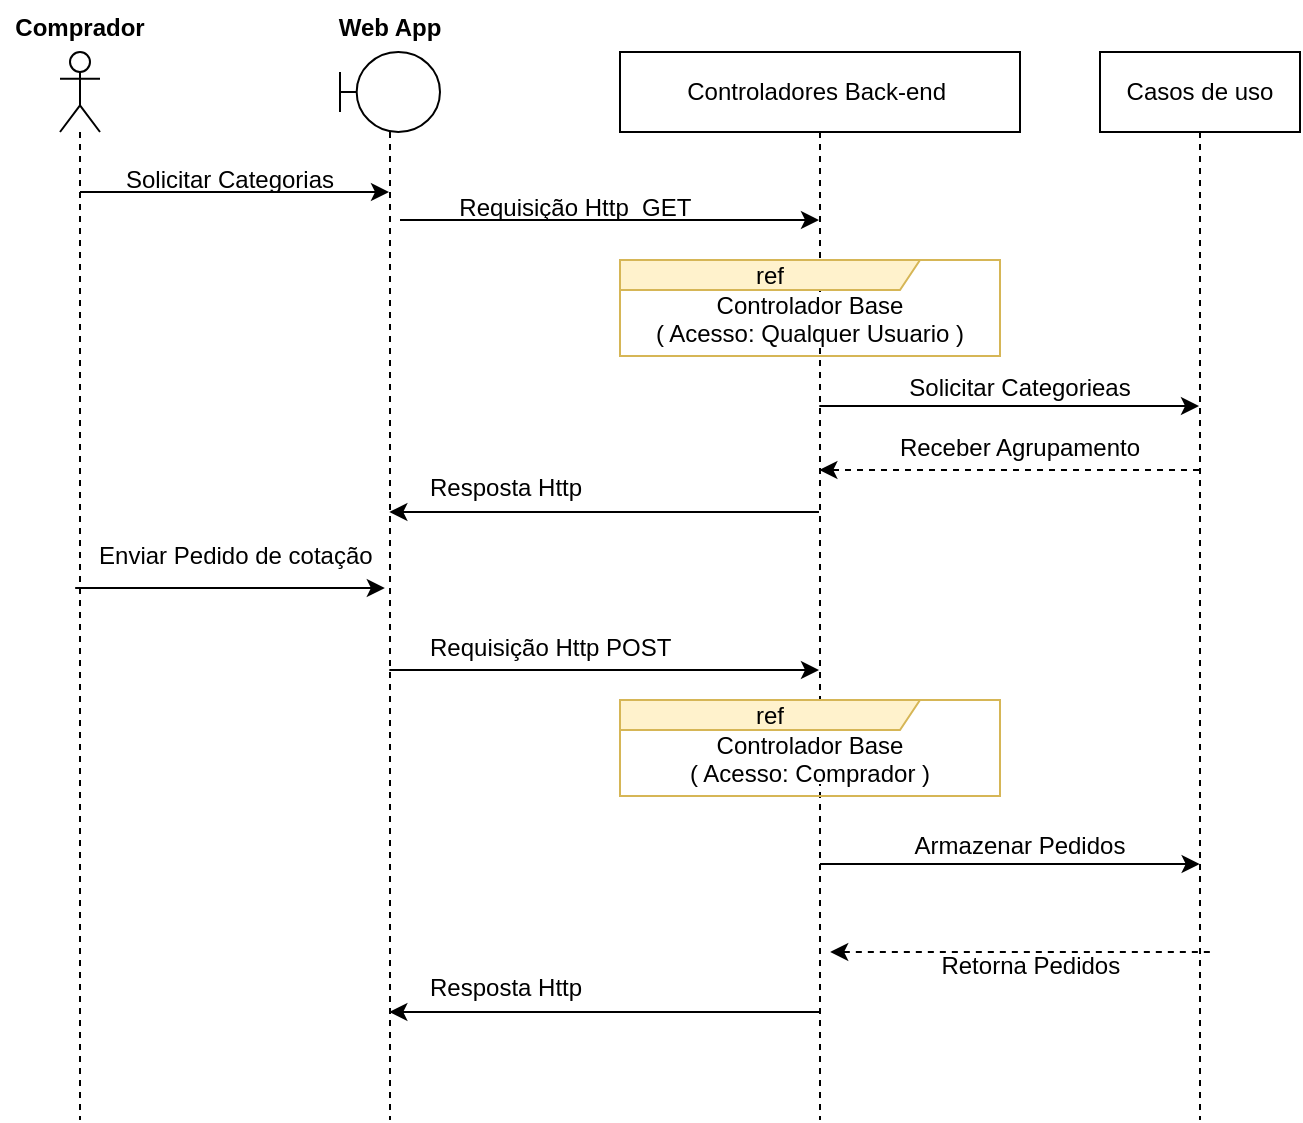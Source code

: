 <mxfile version="15.8.6" type="device"><diagram id="kgpKYQtTHZ0yAKxKKP6v" name="Page-1"><mxGraphModel dx="2080" dy="2732" grid="1" gridSize="10" guides="1" tooltips="1" connect="1" arrows="1" fold="1" page="1" pageScale="1" pageWidth="1100" pageHeight="850" math="0" shadow="0"><root><mxCell id="0"/><mxCell id="1" parent="0"/><mxCell id="GDAytfpY_plbaTPHYDz3-23" style="edgeStyle=orthogonalEdgeStyle;rounded=0;orthogonalLoop=1;jettySize=auto;html=1;" edge="1" parent="1" source="GDAytfpY_plbaTPHYDz3-24" target="GDAytfpY_plbaTPHYDz3-27"><mxGeometry relative="1" as="geometry"><Array as="points"><mxPoint x="160" y="-1544"/><mxPoint x="160" y="-1544"/></Array></mxGeometry></mxCell><mxCell id="GDAytfpY_plbaTPHYDz3-56" style="edgeStyle=orthogonalEdgeStyle;rounded=0;orthogonalLoop=1;jettySize=auto;html=1;" edge="1" parent="1"><mxGeometry relative="1" as="geometry"><mxPoint x="77.587" y="-1346" as="sourcePoint"/><mxPoint x="232.42" y="-1346" as="targetPoint"/><Array as="points"><mxPoint x="157.92" y="-1346"/><mxPoint x="157.92" y="-1346"/></Array></mxGeometry></mxCell><mxCell id="GDAytfpY_plbaTPHYDz3-24" value="" style="shape=umlLifeline;participant=umlActor;perimeter=lifelinePerimeter;whiteSpace=wrap;html=1;container=1;collapsible=0;recursiveResize=0;verticalAlign=top;spacingTop=36;outlineConnect=0;" vertex="1" parent="1"><mxGeometry x="70" y="-1614" width="20" height="534" as="geometry"/></mxCell><mxCell id="GDAytfpY_plbaTPHYDz3-25" style="edgeStyle=orthogonalEdgeStyle;rounded=0;orthogonalLoop=1;jettySize=auto;html=1;" edge="1" parent="1" target="GDAytfpY_plbaTPHYDz3-31"><mxGeometry relative="1" as="geometry"><Array as="points"><mxPoint x="240" y="-1530"/></Array><mxPoint x="240" y="-1530" as="sourcePoint"/><mxPoint x="405.18" y="-1518" as="targetPoint"/></mxGeometry></mxCell><mxCell id="GDAytfpY_plbaTPHYDz3-65" style="edgeStyle=orthogonalEdgeStyle;rounded=0;jumpStyle=gap;jumpSize=25;orthogonalLoop=1;jettySize=auto;html=1;" edge="1" parent="1"><mxGeometry relative="1" as="geometry"><mxPoint x="234.667" y="-1305" as="sourcePoint"/><mxPoint x="449.5" y="-1305" as="targetPoint"/><Array as="points"/></mxGeometry></mxCell><mxCell id="GDAytfpY_plbaTPHYDz3-27" value="" style="shape=umlLifeline;participant=umlBoundary;perimeter=lifelinePerimeter;whiteSpace=wrap;html=1;container=1;collapsible=0;recursiveResize=0;verticalAlign=top;spacingTop=36;outlineConnect=0;" vertex="1" parent="1"><mxGeometry x="210" y="-1614" width="50" height="534" as="geometry"/></mxCell><mxCell id="GDAytfpY_plbaTPHYDz3-28" value="Web App" style="text;align=center;fontStyle=1;verticalAlign=middle;spacingLeft=3;spacingRight=3;strokeColor=none;rotatable=0;points=[[0,0.5],[1,0.5]];portConstraint=eastwest;" vertex="1" parent="1"><mxGeometry x="195" y="-1640" width="80" height="26" as="geometry"/></mxCell><mxCell id="GDAytfpY_plbaTPHYDz3-55" style="edgeStyle=orthogonalEdgeStyle;rounded=0;orthogonalLoop=1;jettySize=auto;html=1;" edge="1" parent="1"><mxGeometry relative="1" as="geometry"><mxPoint x="449.5" y="-1384" as="sourcePoint"/><mxPoint x="234.667" y="-1384" as="targetPoint"/><Array as="points"><mxPoint x="340" y="-1384"/><mxPoint x="340" y="-1384"/></Array></mxGeometry></mxCell><mxCell id="GDAytfpY_plbaTPHYDz3-73" style="edgeStyle=orthogonalEdgeStyle;rounded=0;jumpStyle=gap;jumpSize=25;orthogonalLoop=1;jettySize=auto;html=1;" edge="1" parent="1"><mxGeometry relative="1" as="geometry"><mxPoint x="449.5" y="-1134" as="sourcePoint"/><mxPoint x="234.667" y="-1134" as="targetPoint"/><Array as="points"><mxPoint x="320" y="-1134"/><mxPoint x="320" y="-1134"/></Array></mxGeometry></mxCell><mxCell id="GDAytfpY_plbaTPHYDz3-31" value="Controladores Back-end&amp;nbsp;" style="shape=umlLifeline;perimeter=lifelinePerimeter;whiteSpace=wrap;html=1;container=1;collapsible=0;recursiveResize=0;outlineConnect=0;" vertex="1" parent="1"><mxGeometry x="350" y="-1614" width="200" height="534" as="geometry"/></mxCell><mxCell id="GDAytfpY_plbaTPHYDz3-45" value="ref" style="shape=umlFrame;whiteSpace=wrap;html=1;width=150;height=15;swimlaneFillColor=none;fillColor=#fff2cc;strokeColor=#d6b656;" vertex="1" parent="GDAytfpY_plbaTPHYDz3-31"><mxGeometry y="104" width="190" height="48" as="geometry"/></mxCell><mxCell id="GDAytfpY_plbaTPHYDz3-57" value="ref" style="shape=umlFrame;whiteSpace=wrap;html=1;width=150;height=15;swimlaneFillColor=none;fillColor=#fff2cc;strokeColor=#d6b656;" vertex="1" parent="GDAytfpY_plbaTPHYDz3-31"><mxGeometry y="324" width="190" height="48" as="geometry"/></mxCell><mxCell id="GDAytfpY_plbaTPHYDz3-67" value="Controlador Base&#10;( Acesso: Comprador )" style="text;align=center;fontStyle=0;verticalAlign=middle;spacingLeft=3;spacingRight=3;rotatable=0;points=[[0,0.5],[1,0.5]];portConstraint=eastwest;fillColor=default;" vertex="1" parent="GDAytfpY_plbaTPHYDz3-31"><mxGeometry x="10" y="340" width="170" height="26" as="geometry"/></mxCell><mxCell id="GDAytfpY_plbaTPHYDz3-32" value="Comprador" style="text;align=center;fontStyle=1;verticalAlign=middle;spacingLeft=3;spacingRight=3;strokeColor=none;rotatable=0;points=[[0,0.5],[1,0.5]];portConstraint=eastwest;" vertex="1" parent="1"><mxGeometry x="40" y="-1640" width="80" height="26" as="geometry"/></mxCell><mxCell id="GDAytfpY_plbaTPHYDz3-33" value="Solicitar Categorias" style="text;align=center;fontStyle=0;verticalAlign=middle;spacingLeft=3;spacingRight=3;strokeColor=none;rotatable=0;points=[[0,0.5],[1,0.5]];portConstraint=eastwest;" vertex="1" parent="1"><mxGeometry x="115" y="-1564" width="80" height="26" as="geometry"/></mxCell><mxCell id="GDAytfpY_plbaTPHYDz3-34" value="Requisição Http  GET" style="text;align=center;fontStyle=0;verticalAlign=middle;spacingLeft=3;spacingRight=3;strokeColor=none;rotatable=0;points=[[0,0.5],[1,0.5]];portConstraint=eastwest;" vertex="1" parent="1"><mxGeometry x="287.68" y="-1550" width="80" height="26" as="geometry"/></mxCell><mxCell id="GDAytfpY_plbaTPHYDz3-40" value="Casos de uso" style="shape=umlLifeline;perimeter=lifelinePerimeter;whiteSpace=wrap;html=1;container=1;collapsible=0;recursiveResize=0;outlineConnect=0;" vertex="1" parent="1"><mxGeometry x="590" y="-1614" width="100" height="534" as="geometry"/></mxCell><mxCell id="GDAytfpY_plbaTPHYDz3-60" style="edgeStyle=orthogonalEdgeStyle;rounded=0;orthogonalLoop=1;jettySize=auto;html=1;dashed=1;jumpSize=25;jumpStyle=gap;" edge="1" parent="GDAytfpY_plbaTPHYDz3-40"><mxGeometry relative="1" as="geometry"><mxPoint x="49.5" y="209" as="sourcePoint"/><mxPoint x="-140.333" y="209" as="targetPoint"/></mxGeometry></mxCell><mxCell id="GDAytfpY_plbaTPHYDz3-53" style="edgeStyle=orthogonalEdgeStyle;rounded=0;orthogonalLoop=1;jettySize=auto;html=1;" edge="1" parent="GDAytfpY_plbaTPHYDz3-40"><mxGeometry relative="1" as="geometry"><mxPoint x="-140.333" y="177" as="sourcePoint"/><mxPoint x="49.5" y="177" as="targetPoint"/><Array as="points"/></mxGeometry></mxCell><mxCell id="GDAytfpY_plbaTPHYDz3-47" value="Controlador Base&#10;( Acesso: Qualquer Usuario )" style="text;align=center;fontStyle=0;verticalAlign=middle;spacingLeft=3;spacingRight=3;rotatable=0;points=[[0,0.5],[1,0.5]];portConstraint=eastwest;fillColor=default;" vertex="1" parent="1"><mxGeometry x="360" y="-1494" width="170" height="26" as="geometry"/></mxCell><mxCell id="GDAytfpY_plbaTPHYDz3-58" value="Enviar Pedido de cotação" style="text;align=center;fontStyle=0;verticalAlign=middle;spacingLeft=3;spacingRight=3;strokeColor=none;rotatable=0;points=[[0,0.5],[1,0.5]];portConstraint=eastwest;" vertex="1" parent="1"><mxGeometry x="117.92" y="-1376" width="80" height="26" as="geometry"/></mxCell><mxCell id="GDAytfpY_plbaTPHYDz3-61" value="Solicitar Categorieas" style="text;align=center;fontStyle=0;verticalAlign=middle;spacingLeft=3;spacingRight=3;strokeColor=none;rotatable=0;points=[[0,0.5],[1,0.5]];portConstraint=eastwest;" vertex="1" parent="1"><mxGeometry x="510" y="-1460" width="80" height="26" as="geometry"/></mxCell><mxCell id="GDAytfpY_plbaTPHYDz3-62" value="Receber Agrupamento" style="text;align=center;fontStyle=0;verticalAlign=middle;spacingLeft=3;spacingRight=3;strokeColor=none;rotatable=0;points=[[0,0.5],[1,0.5]];portConstraint=eastwest;" vertex="1" parent="1"><mxGeometry x="510" y="-1430" width="80" height="26" as="geometry"/></mxCell><mxCell id="GDAytfpY_plbaTPHYDz3-63" value="Resposta Http" style="text;align=left;fontStyle=0;verticalAlign=middle;spacingLeft=3;spacingRight=3;strokeColor=none;rotatable=0;points=[[0,0.5],[1,0.5]];portConstraint=eastwest;" vertex="1" parent="1"><mxGeometry x="250" y="-1410" width="100" height="26" as="geometry"/></mxCell><mxCell id="GDAytfpY_plbaTPHYDz3-66" value="Requisição Http POST" style="text;align=left;fontStyle=0;verticalAlign=middle;spacingLeft=3;spacingRight=3;strokeColor=none;rotatable=0;points=[[0,0.5],[1,0.5]];portConstraint=eastwest;" vertex="1" parent="1"><mxGeometry x="250" y="-1330" width="180" height="26" as="geometry"/></mxCell><mxCell id="GDAytfpY_plbaTPHYDz3-69" style="edgeStyle=orthogonalEdgeStyle;rounded=0;jumpStyle=gap;jumpSize=25;orthogonalLoop=1;jettySize=auto;html=1;" edge="1" parent="1"><mxGeometry relative="1" as="geometry"><mxPoint x="449.997" y="-1208" as="sourcePoint"/><mxPoint x="639.83" y="-1208" as="targetPoint"/></mxGeometry></mxCell><mxCell id="GDAytfpY_plbaTPHYDz3-70" value="Armazenar Pedidos" style="text;align=center;fontStyle=0;verticalAlign=middle;spacingLeft=3;spacingRight=3;strokeColor=none;rotatable=0;points=[[0,0.5],[1,0.5]];portConstraint=eastwest;" vertex="1" parent="1"><mxGeometry x="510" y="-1231" width="80" height="26" as="geometry"/></mxCell><mxCell id="GDAytfpY_plbaTPHYDz3-71" style="edgeStyle=orthogonalEdgeStyle;rounded=0;orthogonalLoop=1;jettySize=auto;html=1;dashed=1;jumpSize=25;jumpStyle=gap;" edge="1" parent="1"><mxGeometry relative="1" as="geometry"><mxPoint x="644.92" y="-1164" as="sourcePoint"/><mxPoint x="455.087" y="-1164" as="targetPoint"/></mxGeometry></mxCell><mxCell id="GDAytfpY_plbaTPHYDz3-72" value="Retorna Pedidos" style="text;align=center;fontStyle=0;verticalAlign=middle;spacingLeft=3;spacingRight=3;strokeColor=none;rotatable=0;points=[[0,0.5],[1,0.5]];portConstraint=eastwest;" vertex="1" parent="1"><mxGeometry x="515.42" y="-1171" width="80" height="26" as="geometry"/></mxCell><mxCell id="GDAytfpY_plbaTPHYDz3-74" value="Resposta Http" style="text;align=left;fontStyle=0;verticalAlign=middle;spacingLeft=3;spacingRight=3;strokeColor=none;rotatable=0;points=[[0,0.5],[1,0.5]];portConstraint=eastwest;" vertex="1" parent="1"><mxGeometry x="250" y="-1160" width="100" height="26" as="geometry"/></mxCell></root></mxGraphModel></diagram></mxfile>